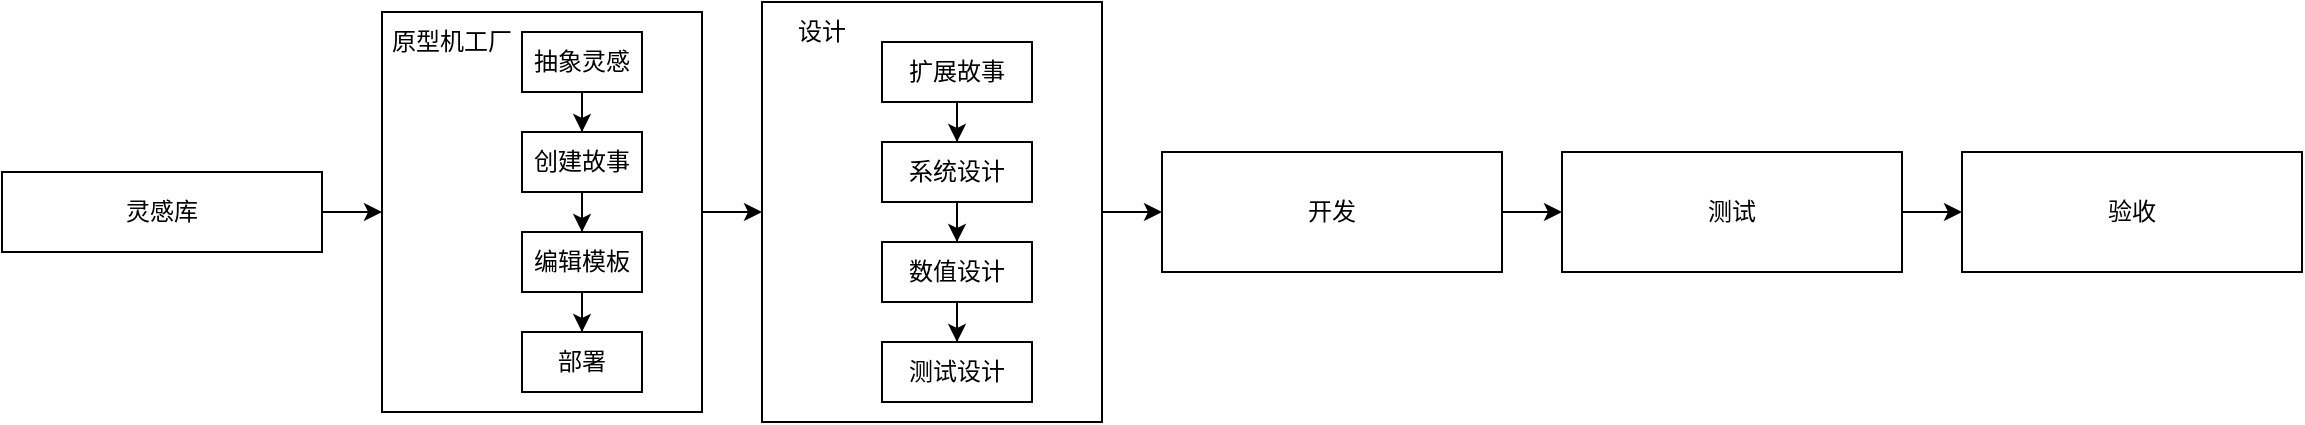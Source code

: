 <mxfile version="16.5.1" type="device"><diagram name="Page-1" id="edf60f1a-56cd-e834-aa8a-f176f3a09ee4"><mxGraphModel dx="1882" dy="579" grid="1" gridSize="10" guides="1" tooltips="1" connect="1" arrows="1" fold="1" page="1" pageScale="1" pageWidth="1100" pageHeight="850" background="none" math="0" shadow="0"><root><mxCell id="0"/><mxCell id="1" parent="0"/><mxCell id="TBRjhgQyz4wOh6ca2md0-5" value="" style="edgeStyle=orthogonalEdgeStyle;rounded=0;orthogonalLoop=1;jettySize=auto;html=1;entryX=0;entryY=0.5;entryDx=0;entryDy=0;" edge="1" parent="1" source="TBRjhgQyz4wOh6ca2md0-2" target="TBRjhgQyz4wOh6ca2md0-4"><mxGeometry relative="1" as="geometry"><mxPoint x="150" y="190" as="targetPoint"/></mxGeometry></mxCell><mxCell id="TBRjhgQyz4wOh6ca2md0-2" value="灵感库" style="rounded=0;whiteSpace=wrap;html=1;" vertex="1" parent="1"><mxGeometry x="-70" y="170" width="160" height="40" as="geometry"/></mxCell><mxCell id="TBRjhgQyz4wOh6ca2md0-7" value="" style="edgeStyle=orthogonalEdgeStyle;rounded=0;orthogonalLoop=1;jettySize=auto;html=1;" edge="1" parent="1" source="TBRjhgQyz4wOh6ca2md0-4" target="TBRjhgQyz4wOh6ca2md0-6"><mxGeometry relative="1" as="geometry"/></mxCell><mxCell id="TBRjhgQyz4wOh6ca2md0-9" value="" style="edgeStyle=orthogonalEdgeStyle;rounded=0;orthogonalLoop=1;jettySize=auto;html=1;" edge="1" parent="1" source="TBRjhgQyz4wOh6ca2md0-6" target="TBRjhgQyz4wOh6ca2md0-8"><mxGeometry relative="1" as="geometry"/></mxCell><mxCell id="TBRjhgQyz4wOh6ca2md0-11" value="" style="edgeStyle=orthogonalEdgeStyle;rounded=0;orthogonalLoop=1;jettySize=auto;html=1;" edge="1" parent="1" source="TBRjhgQyz4wOh6ca2md0-8" target="TBRjhgQyz4wOh6ca2md0-10"><mxGeometry relative="1" as="geometry"/></mxCell><mxCell id="TBRjhgQyz4wOh6ca2md0-8" value="开发" style="whiteSpace=wrap;html=1;rounded=0;" vertex="1" parent="1"><mxGeometry x="510" y="160" width="170" height="60" as="geometry"/></mxCell><mxCell id="TBRjhgQyz4wOh6ca2md0-13" value="" style="edgeStyle=orthogonalEdgeStyle;rounded=0;orthogonalLoop=1;jettySize=auto;html=1;" edge="1" parent="1" source="TBRjhgQyz4wOh6ca2md0-10" target="TBRjhgQyz4wOh6ca2md0-12"><mxGeometry relative="1" as="geometry"/></mxCell><mxCell id="TBRjhgQyz4wOh6ca2md0-10" value="测试" style="whiteSpace=wrap;html=1;rounded=0;" vertex="1" parent="1"><mxGeometry x="710" y="160" width="170" height="60" as="geometry"/></mxCell><mxCell id="TBRjhgQyz4wOh6ca2md0-12" value="验收" style="whiteSpace=wrap;html=1;rounded=0;" vertex="1" parent="1"><mxGeometry x="910" y="160" width="170" height="60" as="geometry"/></mxCell><mxCell id="TBRjhgQyz4wOh6ca2md0-23" value="" style="group" vertex="1" connectable="0" parent="1"><mxGeometry x="120" y="90" width="160" height="200" as="geometry"/></mxCell><mxCell id="TBRjhgQyz4wOh6ca2md0-4" value="" style="whiteSpace=wrap;html=1;rounded=0;" vertex="1" parent="TBRjhgQyz4wOh6ca2md0-23"><mxGeometry width="160" height="200" as="geometry"/></mxCell><mxCell id="TBRjhgQyz4wOh6ca2md0-22" value="" style="group" vertex="1" connectable="0" parent="TBRjhgQyz4wOh6ca2md0-23"><mxGeometry width="130" height="190" as="geometry"/></mxCell><mxCell id="TBRjhgQyz4wOh6ca2md0-14" value="原型机工厂" style="text;html=1;strokeColor=none;fillColor=none;align=center;verticalAlign=middle;whiteSpace=wrap;rounded=0;" vertex="1" parent="TBRjhgQyz4wOh6ca2md0-22"><mxGeometry width="70" height="30" as="geometry"/></mxCell><mxCell id="TBRjhgQyz4wOh6ca2md0-15" value="抽象灵感" style="rounded=0;whiteSpace=wrap;html=1;" vertex="1" parent="TBRjhgQyz4wOh6ca2md0-22"><mxGeometry x="70" y="10" width="60" height="30" as="geometry"/></mxCell><mxCell id="TBRjhgQyz4wOh6ca2md0-16" value="创建故事" style="rounded=0;whiteSpace=wrap;html=1;" vertex="1" parent="TBRjhgQyz4wOh6ca2md0-22"><mxGeometry x="70" y="60" width="60" height="30" as="geometry"/></mxCell><mxCell id="TBRjhgQyz4wOh6ca2md0-17" value="" style="edgeStyle=orthogonalEdgeStyle;rounded=0;orthogonalLoop=1;jettySize=auto;html=1;" edge="1" parent="TBRjhgQyz4wOh6ca2md0-22" source="TBRjhgQyz4wOh6ca2md0-15" target="TBRjhgQyz4wOh6ca2md0-16"><mxGeometry relative="1" as="geometry"/></mxCell><mxCell id="TBRjhgQyz4wOh6ca2md0-18" value="编辑模板" style="rounded=0;whiteSpace=wrap;html=1;" vertex="1" parent="TBRjhgQyz4wOh6ca2md0-22"><mxGeometry x="70" y="110" width="60" height="30" as="geometry"/></mxCell><mxCell id="TBRjhgQyz4wOh6ca2md0-19" value="" style="edgeStyle=orthogonalEdgeStyle;rounded=0;orthogonalLoop=1;jettySize=auto;html=1;" edge="1" parent="TBRjhgQyz4wOh6ca2md0-22" source="TBRjhgQyz4wOh6ca2md0-16" target="TBRjhgQyz4wOh6ca2md0-18"><mxGeometry relative="1" as="geometry"/></mxCell><mxCell id="TBRjhgQyz4wOh6ca2md0-20" value="部署" style="rounded=0;whiteSpace=wrap;html=1;" vertex="1" parent="TBRjhgQyz4wOh6ca2md0-22"><mxGeometry x="70" y="160" width="60" height="30" as="geometry"/></mxCell><mxCell id="TBRjhgQyz4wOh6ca2md0-21" value="" style="edgeStyle=orthogonalEdgeStyle;rounded=0;orthogonalLoop=1;jettySize=auto;html=1;" edge="1" parent="TBRjhgQyz4wOh6ca2md0-22" source="TBRjhgQyz4wOh6ca2md0-18" target="TBRjhgQyz4wOh6ca2md0-20"><mxGeometry relative="1" as="geometry"/></mxCell><mxCell id="TBRjhgQyz4wOh6ca2md0-35" value="" style="group" vertex="1" connectable="0" parent="1"><mxGeometry x="310" y="85" width="170" height="210" as="geometry"/></mxCell><mxCell id="TBRjhgQyz4wOh6ca2md0-6" value="" style="whiteSpace=wrap;html=1;rounded=0;" vertex="1" parent="TBRjhgQyz4wOh6ca2md0-35"><mxGeometry width="170" height="210" as="geometry"/></mxCell><mxCell id="TBRjhgQyz4wOh6ca2md0-24" value="设计" style="text;html=1;strokeColor=none;fillColor=none;align=center;verticalAlign=middle;whiteSpace=wrap;rounded=0;" vertex="1" parent="TBRjhgQyz4wOh6ca2md0-35"><mxGeometry width="60" height="30" as="geometry"/></mxCell><mxCell id="TBRjhgQyz4wOh6ca2md0-25" value="扩展故事" style="rounded=0;whiteSpace=wrap;html=1;" vertex="1" parent="TBRjhgQyz4wOh6ca2md0-35"><mxGeometry x="60" y="20" width="75" height="30" as="geometry"/></mxCell><mxCell id="TBRjhgQyz4wOh6ca2md0-26" value="系统设计" style="rounded=0;whiteSpace=wrap;html=1;" vertex="1" parent="TBRjhgQyz4wOh6ca2md0-35"><mxGeometry x="60" y="70" width="75" height="30" as="geometry"/></mxCell><mxCell id="TBRjhgQyz4wOh6ca2md0-27" value="" style="edgeStyle=orthogonalEdgeStyle;rounded=0;orthogonalLoop=1;jettySize=auto;html=1;" edge="1" parent="TBRjhgQyz4wOh6ca2md0-35" source="TBRjhgQyz4wOh6ca2md0-25" target="TBRjhgQyz4wOh6ca2md0-26"><mxGeometry relative="1" as="geometry"/></mxCell><mxCell id="TBRjhgQyz4wOh6ca2md0-29" value="数值设计" style="rounded=0;whiteSpace=wrap;html=1;" vertex="1" parent="TBRjhgQyz4wOh6ca2md0-35"><mxGeometry x="60" y="120" width="75" height="30" as="geometry"/></mxCell><mxCell id="TBRjhgQyz4wOh6ca2md0-30" value="" style="edgeStyle=orthogonalEdgeStyle;rounded=0;orthogonalLoop=1;jettySize=auto;html=1;" edge="1" parent="TBRjhgQyz4wOh6ca2md0-35" source="TBRjhgQyz4wOh6ca2md0-26" target="TBRjhgQyz4wOh6ca2md0-29"><mxGeometry relative="1" as="geometry"/></mxCell><mxCell id="TBRjhgQyz4wOh6ca2md0-33" value="测试设计" style="rounded=0;whiteSpace=wrap;html=1;" vertex="1" parent="TBRjhgQyz4wOh6ca2md0-35"><mxGeometry x="60" y="170" width="75" height="30" as="geometry"/></mxCell><mxCell id="TBRjhgQyz4wOh6ca2md0-34" value="" style="edgeStyle=orthogonalEdgeStyle;rounded=0;orthogonalLoop=1;jettySize=auto;html=1;" edge="1" parent="TBRjhgQyz4wOh6ca2md0-35" source="TBRjhgQyz4wOh6ca2md0-29" target="TBRjhgQyz4wOh6ca2md0-33"><mxGeometry relative="1" as="geometry"/></mxCell></root></mxGraphModel></diagram></mxfile>